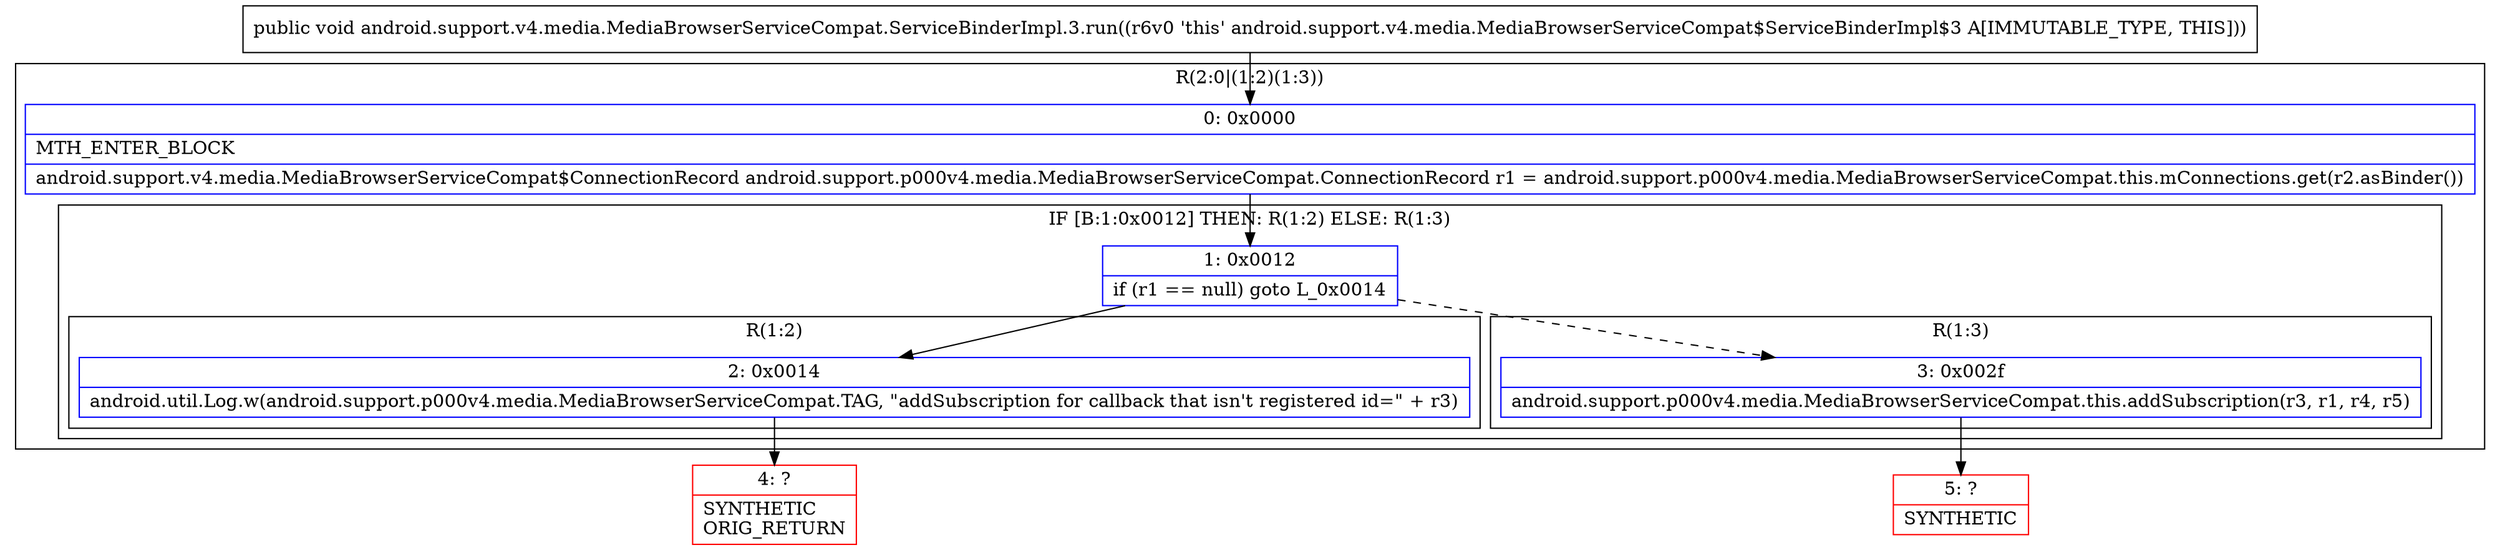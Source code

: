 digraph "CFG forandroid.support.v4.media.MediaBrowserServiceCompat.ServiceBinderImpl.3.run()V" {
subgraph cluster_Region_1409600656 {
label = "R(2:0|(1:2)(1:3))";
node [shape=record,color=blue];
Node_0 [shape=record,label="{0\:\ 0x0000|MTH_ENTER_BLOCK\l|android.support.v4.media.MediaBrowserServiceCompat$ConnectionRecord android.support.p000v4.media.MediaBrowserServiceCompat.ConnectionRecord r1 = android.support.p000v4.media.MediaBrowserServiceCompat.this.mConnections.get(r2.asBinder())\l}"];
subgraph cluster_IfRegion_953760486 {
label = "IF [B:1:0x0012] THEN: R(1:2) ELSE: R(1:3)";
node [shape=record,color=blue];
Node_1 [shape=record,label="{1\:\ 0x0012|if (r1 == null) goto L_0x0014\l}"];
subgraph cluster_Region_88646766 {
label = "R(1:2)";
node [shape=record,color=blue];
Node_2 [shape=record,label="{2\:\ 0x0014|android.util.Log.w(android.support.p000v4.media.MediaBrowserServiceCompat.TAG, \"addSubscription for callback that isn't registered id=\" + r3)\l}"];
}
subgraph cluster_Region_1682411638 {
label = "R(1:3)";
node [shape=record,color=blue];
Node_3 [shape=record,label="{3\:\ 0x002f|android.support.p000v4.media.MediaBrowserServiceCompat.this.addSubscription(r3, r1, r4, r5)\l}"];
}
}
}
Node_4 [shape=record,color=red,label="{4\:\ ?|SYNTHETIC\lORIG_RETURN\l}"];
Node_5 [shape=record,color=red,label="{5\:\ ?|SYNTHETIC\l}"];
MethodNode[shape=record,label="{public void android.support.v4.media.MediaBrowserServiceCompat.ServiceBinderImpl.3.run((r6v0 'this' android.support.v4.media.MediaBrowserServiceCompat$ServiceBinderImpl$3 A[IMMUTABLE_TYPE, THIS])) }"];
MethodNode -> Node_0;
Node_0 -> Node_1;
Node_1 -> Node_2;
Node_1 -> Node_3[style=dashed];
Node_2 -> Node_4;
Node_3 -> Node_5;
}

